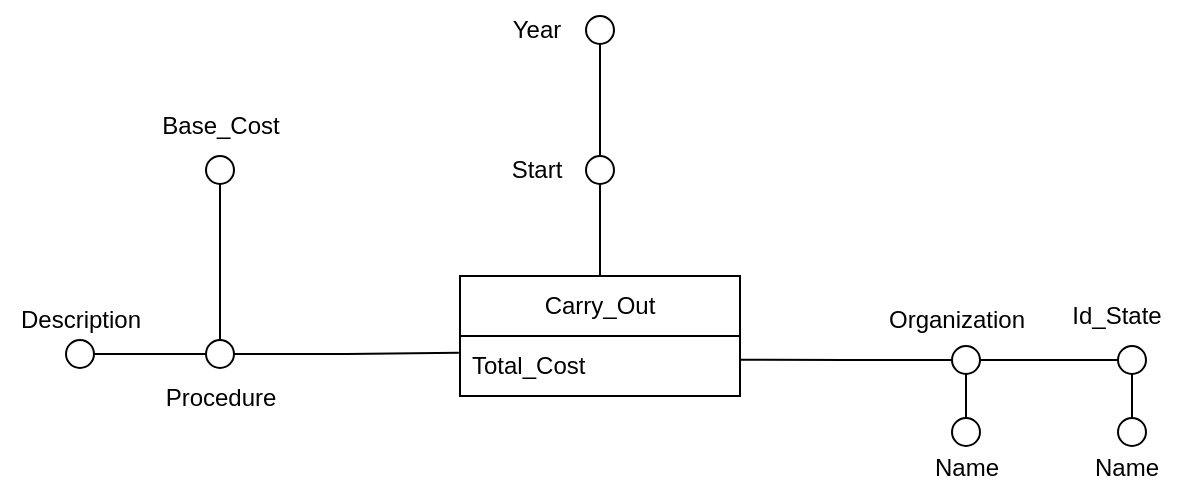 <mxfile version="27.0.6">
  <diagram name="Pagina-1" id="ZJwcKarRwjYW8yOYxA9C">
    <mxGraphModel dx="1244" dy="699" grid="1" gridSize="10" guides="1" tooltips="1" connect="1" arrows="1" fold="1" page="1" pageScale="1" pageWidth="827" pageHeight="1169" math="0" shadow="0">
      <root>
        <mxCell id="0" />
        <mxCell id="1" parent="0" />
        <mxCell id="gDCPPmUZORob874npE3q-1" value="" style="ellipse;whiteSpace=wrap;html=1;aspect=fixed;fillColor=#FFFFFF;" parent="1" vertex="1">
          <mxGeometry x="173" y="552" width="14" height="14" as="geometry" />
        </mxCell>
        <mxCell id="gDCPPmUZORob874npE3q-2" value="Procedure" style="text;html=1;align=center;verticalAlign=middle;resizable=0;points=[];autosize=1;strokeColor=none;fillColor=none;" parent="1" vertex="1">
          <mxGeometry x="140" y="566" width="80" height="30" as="geometry" />
        </mxCell>
        <mxCell id="gDCPPmUZORob874npE3q-3" style="edgeStyle=orthogonalEdgeStyle;rounded=0;orthogonalLoop=1;jettySize=auto;html=1;entryX=0;entryY=0.5;entryDx=0;entryDy=0;endArrow=none;startFill=0;" parent="1" source="gDCPPmUZORob874npE3q-4" target="gDCPPmUZORob874npE3q-1" edge="1">
          <mxGeometry relative="1" as="geometry" />
        </mxCell>
        <mxCell id="gDCPPmUZORob874npE3q-4" value="" style="ellipse;whiteSpace=wrap;html=1;aspect=fixed;fillColor=#FFFFFF;" parent="1" vertex="1">
          <mxGeometry x="103" y="552" width="14" height="14" as="geometry" />
        </mxCell>
        <mxCell id="gDCPPmUZORob874npE3q-5" value="Description" style="text;html=1;align=center;verticalAlign=middle;resizable=0;points=[];autosize=1;strokeColor=none;fillColor=none;" parent="1" vertex="1">
          <mxGeometry x="70" y="527" width="80" height="30" as="geometry" />
        </mxCell>
        <mxCell id="gDCPPmUZORob874npE3q-6" style="edgeStyle=orthogonalEdgeStyle;rounded=0;orthogonalLoop=1;jettySize=auto;html=1;exitX=1;exitY=0.5;exitDx=0;exitDy=0;entryX=0;entryY=0.5;entryDx=0;entryDy=0;endArrow=none;startFill=0;endFill=1;" parent="1" source="gDCPPmUZORob874npE3q-7" target="gDCPPmUZORob874npE3q-10" edge="1">
          <mxGeometry relative="1" as="geometry" />
        </mxCell>
        <mxCell id="gDCPPmUZORob874npE3q-7" value="" style="ellipse;whiteSpace=wrap;html=1;aspect=fixed;fillColor=#FFFFFF;" parent="1" vertex="1">
          <mxGeometry x="546" y="555" width="14" height="14" as="geometry" />
        </mxCell>
        <mxCell id="gDCPPmUZORob874npE3q-8" value="Organization" style="text;html=1;align=center;verticalAlign=middle;resizable=0;points=[];autosize=1;strokeColor=none;fillColor=none;" parent="1" vertex="1">
          <mxGeometry x="503" y="527" width="90" height="30" as="geometry" />
        </mxCell>
        <mxCell id="gDCPPmUZORob874npE3q-10" value="" style="ellipse;whiteSpace=wrap;html=1;aspect=fixed;fillColor=#FFFFFF;" parent="1" vertex="1">
          <mxGeometry x="629" y="555" width="14" height="14" as="geometry" />
        </mxCell>
        <mxCell id="gDCPPmUZORob874npE3q-11" value="" style="edgeStyle=orthogonalEdgeStyle;rounded=0;orthogonalLoop=1;jettySize=auto;html=1;endArrow=none;startFill=0;" parent="1" source="gDCPPmUZORob874npE3q-12" target="gDCPPmUZORob874npE3q-7" edge="1">
          <mxGeometry relative="1" as="geometry" />
        </mxCell>
        <mxCell id="gDCPPmUZORob874npE3q-12" value="" style="ellipse;whiteSpace=wrap;html=1;aspect=fixed;fillColor=#FFFFFF;" parent="1" vertex="1">
          <mxGeometry x="546" y="591" width="14" height="14" as="geometry" />
        </mxCell>
        <mxCell id="gDCPPmUZORob874npE3q-13" value="Name" style="text;html=1;align=center;verticalAlign=middle;resizable=0;points=[];autosize=1;strokeColor=none;fillColor=none;" parent="1" vertex="1">
          <mxGeometry x="523" y="601" width="60" height="30" as="geometry" />
        </mxCell>
        <mxCell id="gDCPPmUZORob874npE3q-15" style="edgeStyle=orthogonalEdgeStyle;rounded=0;orthogonalLoop=1;jettySize=auto;html=1;entryX=0.5;entryY=1;entryDx=0;entryDy=0;endArrow=none;startFill=0;" parent="1" source="gDCPPmUZORob874npE3q-16" target="gDCPPmUZORob874npE3q-10" edge="1">
          <mxGeometry relative="1" as="geometry" />
        </mxCell>
        <mxCell id="gDCPPmUZORob874npE3q-16" value="" style="ellipse;whiteSpace=wrap;html=1;aspect=fixed;fillColor=#FFFFFF;" parent="1" vertex="1">
          <mxGeometry x="629" y="591" width="14" height="14" as="geometry" />
        </mxCell>
        <mxCell id="gDCPPmUZORob874npE3q-17" value="Name" style="text;html=1;align=center;verticalAlign=middle;resizable=0;points=[];autosize=1;strokeColor=none;fillColor=none;" parent="1" vertex="1">
          <mxGeometry x="603" y="601" width="60" height="30" as="geometry" />
        </mxCell>
        <mxCell id="gDCPPmUZORob874npE3q-26" value="Id_State" style="text;html=1;align=center;verticalAlign=middle;resizable=0;points=[];autosize=1;strokeColor=none;fillColor=none;" parent="1" vertex="1">
          <mxGeometry x="593" y="525" width="70" height="30" as="geometry" />
        </mxCell>
        <mxCell id="gDCPPmUZORob874npE3q-29" style="edgeStyle=orthogonalEdgeStyle;rounded=0;orthogonalLoop=1;jettySize=auto;html=1;exitX=0.5;exitY=1;exitDx=0;exitDy=0;entryX=0.5;entryY=0;entryDx=0;entryDy=0;endArrow=none;startFill=0;" parent="1" source="gDCPPmUZORob874npE3q-30" target="gDCPPmUZORob874npE3q-1" edge="1">
          <mxGeometry relative="1" as="geometry" />
        </mxCell>
        <mxCell id="gDCPPmUZORob874npE3q-30" value="" style="ellipse;whiteSpace=wrap;html=1;aspect=fixed;fillColor=#FFFFFF;" parent="1" vertex="1">
          <mxGeometry x="173" y="460" width="14" height="14" as="geometry" />
        </mxCell>
        <mxCell id="gDCPPmUZORob874npE3q-31" value="Base_Cost" style="text;html=1;align=center;verticalAlign=middle;resizable=0;points=[];autosize=1;strokeColor=none;fillColor=none;" parent="1" vertex="1">
          <mxGeometry x="140" y="430" width="80" height="30" as="geometry" />
        </mxCell>
        <mxCell id="gDCPPmUZORob874npE3q-32" value="Carry_Out" style="swimlane;fontStyle=0;childLayout=stackLayout;horizontal=1;startSize=30;horizontalStack=0;resizeParent=1;resizeParentMax=0;resizeLast=0;collapsible=1;marginBottom=0;whiteSpace=wrap;html=1;" parent="1" vertex="1">
          <mxGeometry x="300" y="520" width="140" height="60" as="geometry" />
        </mxCell>
        <mxCell id="gDCPPmUZORob874npE3q-33" value="Total_Cost" style="text;strokeColor=none;fillColor=none;align=left;verticalAlign=middle;spacingLeft=4;spacingRight=4;overflow=hidden;points=[[0,0.5],[1,0.5]];portConstraint=eastwest;rotatable=0;whiteSpace=wrap;html=1;" parent="gDCPPmUZORob874npE3q-32" vertex="1">
          <mxGeometry y="30" width="140" height="30" as="geometry" />
        </mxCell>
        <mxCell id="gDCPPmUZORob874npE3q-34" style="edgeStyle=orthogonalEdgeStyle;rounded=0;orthogonalLoop=1;jettySize=auto;html=1;exitX=1;exitY=0.5;exitDx=0;exitDy=0;entryX=-0.004;entryY=0.28;entryDx=0;entryDy=0;entryPerimeter=0;endArrow=none;startFill=0;" parent="1" source="gDCPPmUZORob874npE3q-1" target="gDCPPmUZORob874npE3q-33" edge="1">
          <mxGeometry relative="1" as="geometry" />
        </mxCell>
        <mxCell id="gDCPPmUZORob874npE3q-35" style="edgeStyle=orthogonalEdgeStyle;rounded=0;orthogonalLoop=1;jettySize=auto;html=1;exitX=0;exitY=0.5;exitDx=0;exitDy=0;entryX=0.999;entryY=0.395;entryDx=0;entryDy=0;entryPerimeter=0;endArrow=none;startFill=0;" parent="1" source="gDCPPmUZORob874npE3q-7" target="gDCPPmUZORob874npE3q-33" edge="1">
          <mxGeometry relative="1" as="geometry" />
        </mxCell>
        <mxCell id="gDCPPmUZORob874npE3q-43" style="edgeStyle=orthogonalEdgeStyle;rounded=0;orthogonalLoop=1;jettySize=auto;html=1;entryX=0.5;entryY=0;entryDx=0;entryDy=0;endArrow=none;startFill=0;" parent="1" source="gDCPPmUZORob874npE3q-37" target="gDCPPmUZORob874npE3q-32" edge="1">
          <mxGeometry relative="1" as="geometry" />
        </mxCell>
        <mxCell id="gDCPPmUZORob874npE3q-37" value="" style="ellipse;whiteSpace=wrap;html=1;aspect=fixed;fillColor=#FFFFFF;" parent="1" vertex="1">
          <mxGeometry x="363" y="460" width="14" height="14" as="geometry" />
        </mxCell>
        <mxCell id="gDCPPmUZORob874npE3q-44" style="edgeStyle=orthogonalEdgeStyle;rounded=0;orthogonalLoop=1;jettySize=auto;html=1;entryX=0.5;entryY=0;entryDx=0;entryDy=0;endArrow=none;startFill=0;" parent="1" source="gDCPPmUZORob874npE3q-38" target="gDCPPmUZORob874npE3q-37" edge="1">
          <mxGeometry relative="1" as="geometry" />
        </mxCell>
        <mxCell id="gDCPPmUZORob874npE3q-38" value="" style="ellipse;whiteSpace=wrap;html=1;aspect=fixed;fillColor=#FFFFFF;" parent="1" vertex="1">
          <mxGeometry x="363" y="390" width="14" height="14" as="geometry" />
        </mxCell>
        <mxCell id="gDCPPmUZORob874npE3q-45" value="Start" style="text;html=1;align=center;verticalAlign=middle;resizable=0;points=[];autosize=1;strokeColor=none;fillColor=none;" parent="1" vertex="1">
          <mxGeometry x="313" y="452" width="50" height="30" as="geometry" />
        </mxCell>
        <mxCell id="gDCPPmUZORob874npE3q-46" value="Year" style="text;html=1;align=center;verticalAlign=middle;resizable=0;points=[];autosize=1;strokeColor=none;fillColor=none;" parent="1" vertex="1">
          <mxGeometry x="313" y="382" width="50" height="30" as="geometry" />
        </mxCell>
      </root>
    </mxGraphModel>
  </diagram>
</mxfile>
